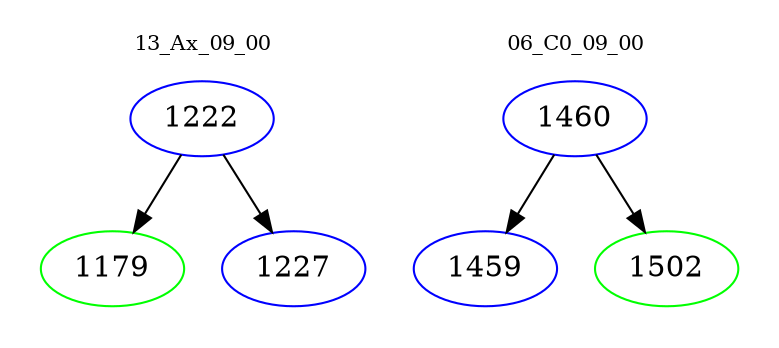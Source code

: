 digraph{
subgraph cluster_0 {
color = white
label = "13_Ax_09_00";
fontsize=10;
T0_1222 [label="1222", color="blue"]
T0_1222 -> T0_1179 [color="black"]
T0_1179 [label="1179", color="green"]
T0_1222 -> T0_1227 [color="black"]
T0_1227 [label="1227", color="blue"]
}
subgraph cluster_1 {
color = white
label = "06_C0_09_00";
fontsize=10;
T1_1460 [label="1460", color="blue"]
T1_1460 -> T1_1459 [color="black"]
T1_1459 [label="1459", color="blue"]
T1_1460 -> T1_1502 [color="black"]
T1_1502 [label="1502", color="green"]
}
}
